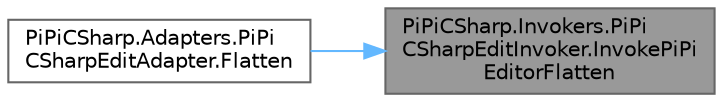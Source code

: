 digraph "PiPiCSharp.Invokers.PiPiCSharpEditInvoker.InvokePiPiEditorFlatten"
{
 // LATEX_PDF_SIZE
  bgcolor="transparent";
  edge [fontname=Helvetica,fontsize=10,labelfontname=Helvetica,labelfontsize=10];
  node [fontname=Helvetica,fontsize=10,shape=box,height=0.2,width=0.4];
  rankdir="RL";
  Node1 [id="Node000001",label="PiPiCSharp.Invokers.PiPi\lCSharpEditInvoker.InvokePiPi\lEditorFlatten",height=0.2,width=0.4,color="gray40", fillcolor="grey60", style="filled", fontcolor="black",tooltip="Invoke PiPiEditWrapper PiPiEditorFlatten."];
  Node1 -> Node2 [id="edge1_Node000001_Node000002",dir="back",color="steelblue1",style="solid",tooltip=" "];
  Node2 [id="Node000002",label="PiPiCSharp.Adapters.PiPi\lCSharpEditAdapter.Flatten",height=0.2,width=0.4,color="grey40", fillcolor="white", style="filled",URL="$class_pi_pi_c_sharp_1_1_adapters_1_1_pi_pi_c_sharp_edit_adapter.html#a0e66a6893cedb78ed7cf92cd2b788608",tooltip="Flatten all field."];
}
